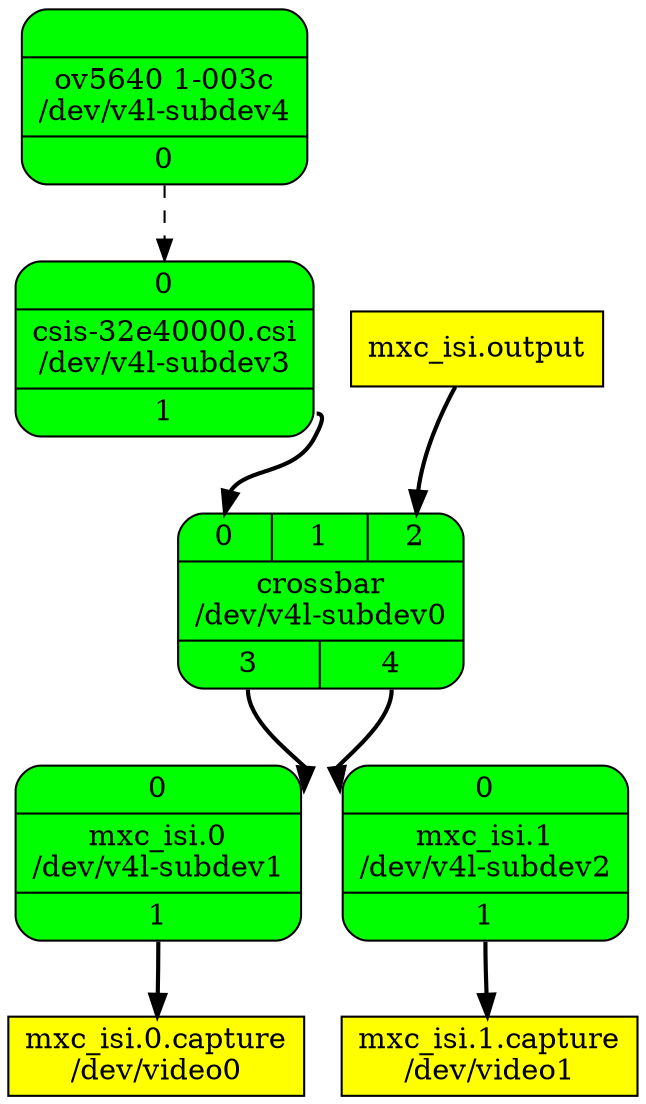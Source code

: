 digraph board {
	rankdir=TB
	n00000001 [label="{{<port0> 0 | <port1> 1 | <port2> 2} | crossbar\n/dev/v4l-subdev0 | {<port3> 3 | <port4> 4}}", shape=Mrecord, style=filled, fillcolor=green]
	n00000001:port3 -> n00000007:port0 [style=bold]
	n00000001:port4 -> n00000012:port0 [style=bold]
	n00000007 [label="{{<port0> 0} | mxc_isi.0\n/dev/v4l-subdev1 | {<port1> 1}}", shape=Mrecord, style=filled, fillcolor=green]
	n00000007:port1 -> n0000000a [style=bold]
	n0000000a [label="mxc_isi.0.capture\n/dev/video0", shape=box, style=filled, fillcolor=yellow]
	n00000012 [label="{{<port0> 0} | mxc_isi.1\n/dev/v4l-subdev2 | {<port1> 1}}", shape=Mrecord, style=filled, fillcolor=green]
	n00000012:port1 -> n00000015 [style=bold]
	n00000015 [label="mxc_isi.1.capture\n/dev/video1", shape=box, style=filled, fillcolor=yellow]
	n0000001d [label="mxc_isi.output\n", shape=box, style=filled, fillcolor=yellow]
	n0000001d -> n00000001:port2 [style=bold]
	n00000024 [label="{{<port0> 0} | csis-32e40000.csi\n/dev/v4l-subdev3 | {<port1> 1}}", shape=Mrecord, style=filled, fillcolor=green]
	n00000024:port1 -> n00000001:port0 [style=bold]
	n00000029 [label="{{} | ov5640 1-003c\n/dev/v4l-subdev4 | {<port0> 0}}", shape=Mrecord, style=filled, fillcolor=green]
	n00000029:port0 -> n00000024:port0 [style=dashed]
}
